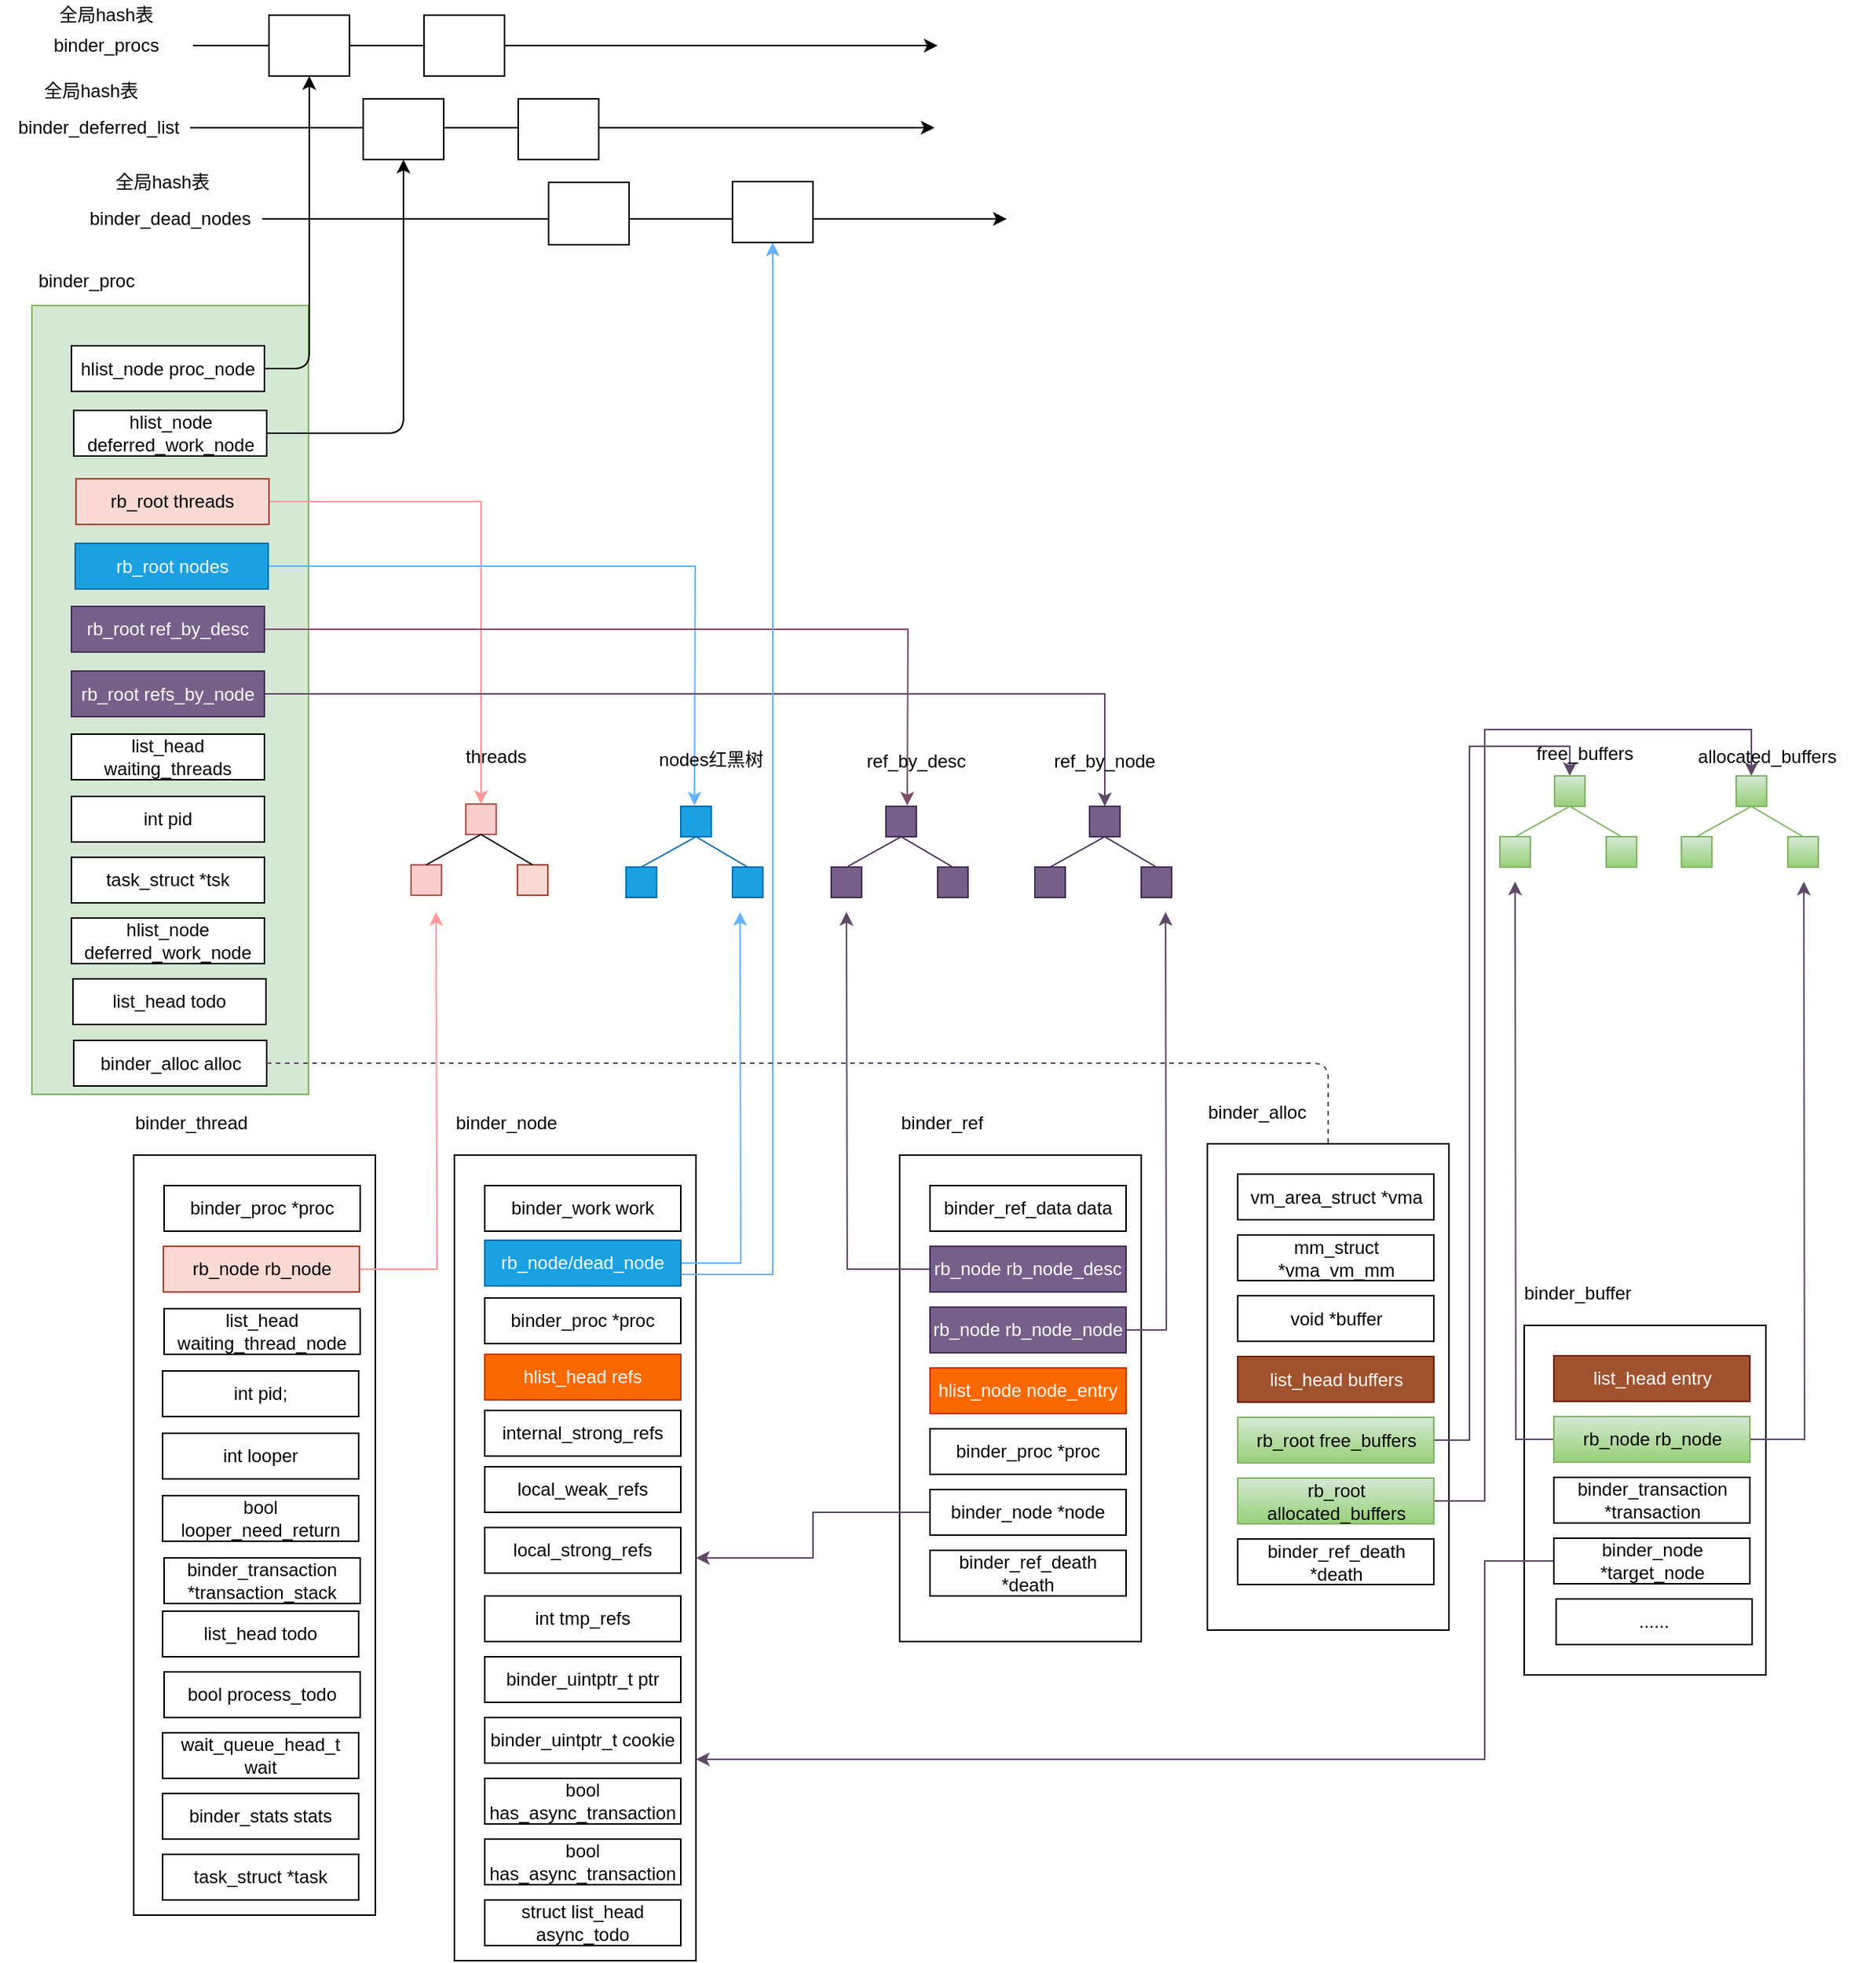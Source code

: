 <mxfile version="10.7.3" type="github"><diagram id="0mvb1aq5QAive0UTHRSd" name="Page-1"><mxGraphModel dx="1394" dy="764" grid="1" gridSize="10" guides="1" tooltips="1" connect="1" arrows="1" fold="1" page="1" pageScale="1" pageWidth="850" pageHeight="1100" math="0" shadow="0"><root><mxCell id="0"/><mxCell id="1" parent="0"/><mxCell id="q2-0XZ0ZvfbpEYOWV4pJ-1" value="&lt;table&gt;&lt;tbody&gt;&lt;tr&gt;&lt;td&gt;&lt;br&gt;&lt;/td&gt;&lt;/tr&gt;&lt;tr&gt;&lt;td&gt;&lt;br&gt;&lt;/td&gt;&lt;/tr&gt;&lt;tr&gt;&lt;td&gt;&lt;br&gt;&lt;/td&gt;&lt;/tr&gt;&lt;tr&gt;&lt;td&gt;&lt;br&gt;&lt;/td&gt;&lt;/tr&gt;&lt;tr&gt;&lt;td&gt;&lt;br&gt;&lt;/td&gt;&lt;/tr&gt;&lt;/tbody&gt;&lt;/table&gt;" style="rounded=0;whiteSpace=wrap;html=1;fillColor=#d5e8d4;strokeColor=#82b366;" vertex="1" parent="1"><mxGeometry x="44" y="211" width="182" height="519" as="geometry"/></mxCell><mxCell id="q2-0XZ0ZvfbpEYOWV4pJ-6" value="binder_procs" style="text;html=1;strokeColor=none;fillColor=none;align=center;verticalAlign=middle;whiteSpace=wrap;rounded=0;" vertex="1" parent="1"><mxGeometry x="73" y="30" width="40" height="20" as="geometry"/></mxCell><mxCell id="q2-0XZ0ZvfbpEYOWV4pJ-9" value="binder_proc&lt;br&gt;" style="text;html=1;strokeColor=none;fillColor=none;align=center;verticalAlign=middle;whiteSpace=wrap;rounded=0;" vertex="1" parent="1"><mxGeometry x="60" y="184.5" width="40" height="20" as="geometry"/></mxCell><mxCell id="q2-0XZ0ZvfbpEYOWV4pJ-81" style="edgeStyle=orthogonalEdgeStyle;rounded=0;orthogonalLoop=1;jettySize=auto;html=1;exitX=1;exitY=0.5;exitDx=0;exitDy=0;entryX=0.5;entryY=0;entryDx=0;entryDy=0;strokeColor=#FF9999;" edge="1" parent="1" source="q2-0XZ0ZvfbpEYOWV4pJ-14" target="q2-0XZ0ZvfbpEYOWV4pJ-33"><mxGeometry relative="1" as="geometry"/></mxCell><mxCell id="q2-0XZ0ZvfbpEYOWV4pJ-14" value="rb_root threads" style="rounded=0;whiteSpace=wrap;html=1;fillColor=#fad9d5;strokeColor=#ae4132;" vertex="1" parent="1"><mxGeometry x="73" y="325" width="127" height="30" as="geometry"/></mxCell><mxCell id="q2-0XZ0ZvfbpEYOWV4pJ-82" style="edgeStyle=orthogonalEdgeStyle;rounded=0;orthogonalLoop=1;jettySize=auto;html=1;exitX=1;exitY=0.5;exitDx=0;exitDy=0;fillColor=#cce5ff;strokeColor=#66B2FF;" edge="1" parent="1" source="q2-0XZ0ZvfbpEYOWV4pJ-15"><mxGeometry relative="1" as="geometry"><mxPoint x="480" y="540" as="targetPoint"/></mxGeometry></mxCell><mxCell id="q2-0XZ0ZvfbpEYOWV4pJ-15" value="rb_root nodes" style="rounded=0;whiteSpace=wrap;html=1;fillColor=#1ba1e2;strokeColor=#006EAF;fontColor=#ffffff;" vertex="1" parent="1"><mxGeometry x="72.5" y="367.5" width="127" height="30" as="geometry"/></mxCell><mxCell id="q2-0XZ0ZvfbpEYOWV4pJ-83" style="edgeStyle=orthogonalEdgeStyle;rounded=0;orthogonalLoop=1;jettySize=auto;html=1;exitX=1;exitY=0.5;exitDx=0;exitDy=0;strokeColor=#7A4E6A;" edge="1" parent="1" source="q2-0XZ0ZvfbpEYOWV4pJ-16"><mxGeometry relative="1" as="geometry"><mxPoint x="620" y="540" as="targetPoint"/></mxGeometry></mxCell><mxCell id="q2-0XZ0ZvfbpEYOWV4pJ-16" value="rb_root ref_by_desc" style="rounded=0;whiteSpace=wrap;html=1;fillColor=#76608a;strokeColor=#432D57;fontColor=#ffffff;" vertex="1" parent="1"><mxGeometry x="70" y="409" width="127" height="30" as="geometry"/></mxCell><mxCell id="q2-0XZ0ZvfbpEYOWV4pJ-84" style="edgeStyle=orthogonalEdgeStyle;rounded=0;orthogonalLoop=1;jettySize=auto;html=1;exitX=1;exitY=0.5;exitDx=0;exitDy=0;entryX=0.5;entryY=0;entryDx=0;entryDy=0;strokeColor=#5E4969;" edge="1" parent="1" source="q2-0XZ0ZvfbpEYOWV4pJ-17" target="q2-0XZ0ZvfbpEYOWV4pJ-58"><mxGeometry relative="1" as="geometry"/></mxCell><mxCell id="q2-0XZ0ZvfbpEYOWV4pJ-17" value="rb_root refs_by_node" style="rounded=0;whiteSpace=wrap;html=1;fillColor=#76608a;strokeColor=#432D57;fontColor=#ffffff;" vertex="1" parent="1"><mxGeometry x="70" y="451.5" width="127" height="30" as="geometry"/></mxCell><mxCell id="q2-0XZ0ZvfbpEYOWV4pJ-33" value="" style="whiteSpace=wrap;html=1;aspect=fixed;fillColor=#f8cecc;strokeColor=#b85450;" vertex="1" parent="1"><mxGeometry x="329.5" y="539" width="20" height="20" as="geometry"/></mxCell><mxCell id="q2-0XZ0ZvfbpEYOWV4pJ-34" value="" style="whiteSpace=wrap;html=1;aspect=fixed;fillColor=#f8cecc;strokeColor=#b85450;" vertex="1" parent="1"><mxGeometry x="293.5" y="579" width="20" height="20" as="geometry"/></mxCell><mxCell id="q2-0XZ0ZvfbpEYOWV4pJ-35" value="" style="whiteSpace=wrap;html=1;aspect=fixed;fillColor=#fad9d5;strokeColor=#ae4132;" vertex="1" parent="1"><mxGeometry x="363.5" y="579" width="20" height="20" as="geometry"/></mxCell><mxCell id="q2-0XZ0ZvfbpEYOWV4pJ-38" value="" style="endArrow=none;html=1;entryX=0.5;entryY=1;entryDx=0;entryDy=0;exitX=0.5;exitY=0;exitDx=0;exitDy=0;" edge="1" parent="1" source="q2-0XZ0ZvfbpEYOWV4pJ-34" target="q2-0XZ0ZvfbpEYOWV4pJ-33"><mxGeometry width="50" height="50" relative="1" as="geometry"><mxPoint x="313.5" y="589" as="sourcePoint"/><mxPoint x="329.5" y="559" as="targetPoint"/></mxGeometry></mxCell><mxCell id="q2-0XZ0ZvfbpEYOWV4pJ-39" value="" style="endArrow=none;html=1;exitX=0.5;exitY=0;exitDx=0;exitDy=0;entryX=0.5;entryY=1;entryDx=0;entryDy=0;" edge="1" parent="1" source="q2-0XZ0ZvfbpEYOWV4pJ-35" target="q2-0XZ0ZvfbpEYOWV4pJ-33"><mxGeometry width="50" height="50" relative="1" as="geometry"><mxPoint x="401.5" y="729" as="sourcePoint"/><mxPoint x="351.5" y="559" as="targetPoint"/></mxGeometry></mxCell><mxCell id="q2-0XZ0ZvfbpEYOWV4pJ-43" value="" style="whiteSpace=wrap;html=1;aspect=fixed;fillColor=#1ba1e2;strokeColor=#006EAF;fontColor=#ffffff;" vertex="1" parent="1"><mxGeometry x="471" y="540.5" width="20" height="20" as="geometry"/></mxCell><mxCell id="q2-0XZ0ZvfbpEYOWV4pJ-44" value="" style="whiteSpace=wrap;html=1;aspect=fixed;fillColor=#1ba1e2;strokeColor=#006EAF;fontColor=#ffffff;" vertex="1" parent="1"><mxGeometry x="435" y="580.5" width="20" height="20" as="geometry"/></mxCell><mxCell id="q2-0XZ0ZvfbpEYOWV4pJ-45" value="" style="whiteSpace=wrap;html=1;aspect=fixed;fillColor=#1ba1e2;strokeColor=#006EAF;fontColor=#ffffff;" vertex="1" parent="1"><mxGeometry x="505" y="580.5" width="20" height="20" as="geometry"/></mxCell><mxCell id="q2-0XZ0ZvfbpEYOWV4pJ-46" value="" style="endArrow=none;html=1;entryX=0.5;entryY=1;entryDx=0;entryDy=0;fillColor=#1ba1e2;strokeColor=#006EAF;exitX=0.5;exitY=0;exitDx=0;exitDy=0;" edge="1" parent="1" target="q2-0XZ0ZvfbpEYOWV4pJ-43" source="q2-0XZ0ZvfbpEYOWV4pJ-44"><mxGeometry width="50" height="50" relative="1" as="geometry"><mxPoint x="455" y="590.5" as="sourcePoint"/><mxPoint x="471" y="560.5" as="targetPoint"/></mxGeometry></mxCell><mxCell id="q2-0XZ0ZvfbpEYOWV4pJ-47" value="" style="endArrow=none;html=1;exitX=0.5;exitY=0;exitDx=0;exitDy=0;entryX=0.5;entryY=1;entryDx=0;entryDy=0;fillColor=#1ba1e2;strokeColor=#006EAF;" edge="1" parent="1" source="q2-0XZ0ZvfbpEYOWV4pJ-45" target="q2-0XZ0ZvfbpEYOWV4pJ-43"><mxGeometry width="50" height="50" relative="1" as="geometry"><mxPoint x="543" y="730.5" as="sourcePoint"/><mxPoint x="493" y="560.5" as="targetPoint"/></mxGeometry></mxCell><mxCell id="q2-0XZ0ZvfbpEYOWV4pJ-48" value="全局hash表" style="text;html=1;strokeColor=none;fillColor=none;align=center;verticalAlign=middle;whiteSpace=wrap;rounded=0;" vertex="1" parent="1"><mxGeometry x="33" y="10" width="120" height="20" as="geometry"/></mxCell><mxCell id="q2-0XZ0ZvfbpEYOWV4pJ-50" value="nodes红黑树" style="text;html=1;strokeColor=none;fillColor=none;align=center;verticalAlign=middle;whiteSpace=wrap;rounded=0;" vertex="1" parent="1"><mxGeometry x="420" y="500" width="142" height="20" as="geometry"/></mxCell><mxCell id="q2-0XZ0ZvfbpEYOWV4pJ-53" value="" style="whiteSpace=wrap;html=1;aspect=fixed;fillColor=#76608a;strokeColor=#432D57;fontColor=#ffffff;" vertex="1" parent="1"><mxGeometry x="606" y="540.5" width="20" height="20" as="geometry"/></mxCell><mxCell id="q2-0XZ0ZvfbpEYOWV4pJ-54" value="" style="whiteSpace=wrap;html=1;aspect=fixed;fillColor=#76608a;strokeColor=#432D57;fontColor=#ffffff;" vertex="1" parent="1"><mxGeometry x="570" y="580.5" width="20" height="20" as="geometry"/></mxCell><mxCell id="q2-0XZ0ZvfbpEYOWV4pJ-55" value="" style="whiteSpace=wrap;html=1;aspect=fixed;fillColor=#76608a;strokeColor=#432D57;fontColor=#ffffff;" vertex="1" parent="1"><mxGeometry x="640" y="580.5" width="20" height="20" as="geometry"/></mxCell><mxCell id="q2-0XZ0ZvfbpEYOWV4pJ-56" value="" style="endArrow=none;html=1;entryX=0.5;entryY=1;entryDx=0;entryDy=0;fillColor=#76608a;strokeColor=#432D57;" edge="1" parent="1" target="q2-0XZ0ZvfbpEYOWV4pJ-53"><mxGeometry width="50" height="50" relative="1" as="geometry"><mxPoint x="581" y="580" as="sourcePoint"/><mxPoint x="606" y="560.5" as="targetPoint"/></mxGeometry></mxCell><mxCell id="q2-0XZ0ZvfbpEYOWV4pJ-57" value="" style="endArrow=none;html=1;exitX=0.5;exitY=0;exitDx=0;exitDy=0;entryX=0.5;entryY=1;entryDx=0;entryDy=0;fillColor=#76608a;strokeColor=#432D57;" edge="1" parent="1" source="q2-0XZ0ZvfbpEYOWV4pJ-55" target="q2-0XZ0ZvfbpEYOWV4pJ-53"><mxGeometry width="50" height="50" relative="1" as="geometry"><mxPoint x="678" y="730.5" as="sourcePoint"/><mxPoint x="628" y="560.5" as="targetPoint"/></mxGeometry></mxCell><mxCell id="q2-0XZ0ZvfbpEYOWV4pJ-58" value="" style="whiteSpace=wrap;html=1;aspect=fixed;fillColor=#76608a;strokeColor=#432D57;fontColor=#ffffff;" vertex="1" parent="1"><mxGeometry x="740" y="540.5" width="20" height="20" as="geometry"/></mxCell><mxCell id="q2-0XZ0ZvfbpEYOWV4pJ-59" value="" style="whiteSpace=wrap;html=1;aspect=fixed;fillColor=#76608a;strokeColor=#432D57;fontColor=#ffffff;" vertex="1" parent="1"><mxGeometry x="704" y="580.5" width="20" height="20" as="geometry"/></mxCell><mxCell id="q2-0XZ0ZvfbpEYOWV4pJ-60" value="" style="whiteSpace=wrap;html=1;aspect=fixed;fillColor=#76608a;strokeColor=#432D57;fontColor=#ffffff;" vertex="1" parent="1"><mxGeometry x="774" y="580.5" width="20" height="20" as="geometry"/></mxCell><mxCell id="q2-0XZ0ZvfbpEYOWV4pJ-61" value="" style="endArrow=none;html=1;entryX=0.5;entryY=1;entryDx=0;entryDy=0;fillColor=#76608a;strokeColor=#432D57;exitX=0.5;exitY=0;exitDx=0;exitDy=0;" edge="1" parent="1" target="q2-0XZ0ZvfbpEYOWV4pJ-58" source="q2-0XZ0ZvfbpEYOWV4pJ-59"><mxGeometry width="50" height="50" relative="1" as="geometry"><mxPoint x="724" y="590.5" as="sourcePoint"/><mxPoint x="740" y="560.5" as="targetPoint"/></mxGeometry></mxCell><mxCell id="q2-0XZ0ZvfbpEYOWV4pJ-62" value="" style="endArrow=none;html=1;entryX=0.5;entryY=1;entryDx=0;entryDy=0;fillColor=#76608a;strokeColor=#432D57;" edge="1" parent="1" target="q2-0XZ0ZvfbpEYOWV4pJ-58"><mxGeometry width="50" height="50" relative="1" as="geometry"><mxPoint x="784" y="580.5" as="sourcePoint"/><mxPoint x="762" y="560.5" as="targetPoint"/></mxGeometry></mxCell><mxCell id="q2-0XZ0ZvfbpEYOWV4pJ-70" value="" style="endArrow=classic;html=1;" edge="1" parent="1"><mxGeometry width="50" height="50" relative="1" as="geometry"><mxPoint x="150" y="40" as="sourcePoint"/><mxPoint x="640" y="40" as="targetPoint"/></mxGeometry></mxCell><mxCell id="q2-0XZ0ZvfbpEYOWV4pJ-71" value="binder_deferred_list" style="text;html=1;" vertex="1" parent="1"><mxGeometry x="33" y="80" width="130" height="30" as="geometry"/></mxCell><mxCell id="q2-0XZ0ZvfbpEYOWV4pJ-72" value="全局hash表" style="text;html=1;strokeColor=none;fillColor=none;align=center;verticalAlign=middle;whiteSpace=wrap;rounded=0;" vertex="1" parent="1"><mxGeometry x="23" y="60" width="120" height="20" as="geometry"/></mxCell><mxCell id="q2-0XZ0ZvfbpEYOWV4pJ-75" value="" style="endArrow=classic;html=1;" edge="1" parent="1"><mxGeometry width="50" height="50" relative="1" as="geometry"><mxPoint x="148" y="94" as="sourcePoint"/><mxPoint x="638" y="94" as="targetPoint"/></mxGeometry></mxCell><mxCell id="q2-0XZ0ZvfbpEYOWV4pJ-68" value="" style="rounded=0;whiteSpace=wrap;html=1;" vertex="1" parent="1"><mxGeometry x="200" y="20" width="53" height="40" as="geometry"/></mxCell><mxCell id="q2-0XZ0ZvfbpEYOWV4pJ-69" value="" style="rounded=0;whiteSpace=wrap;html=1;" vertex="1" parent="1"><mxGeometry x="302" y="20" width="53" height="40" as="geometry"/></mxCell><mxCell id="q2-0XZ0ZvfbpEYOWV4pJ-73" value="" style="rounded=0;whiteSpace=wrap;html=1;" vertex="1" parent="1"><mxGeometry x="262" y="75" width="53" height="40" as="geometry"/></mxCell><mxCell id="q2-0XZ0ZvfbpEYOWV4pJ-74" value="" style="rounded=0;whiteSpace=wrap;html=1;" vertex="1" parent="1"><mxGeometry x="364" y="75" width="53" height="40" as="geometry"/></mxCell><mxCell id="q2-0XZ0ZvfbpEYOWV4pJ-76" value="hlist_node proc_node" style="rounded=0;whiteSpace=wrap;html=1;" vertex="1" parent="1"><mxGeometry x="70" y="237.5" width="127" height="30" as="geometry"/></mxCell><mxCell id="q2-0XZ0ZvfbpEYOWV4pJ-77" value="" style="endArrow=classic;html=1;exitX=1;exitY=0.5;exitDx=0;exitDy=0;edgeStyle=orthogonalEdgeStyle;" edge="1" parent="1" source="q2-0XZ0ZvfbpEYOWV4pJ-76" target="q2-0XZ0ZvfbpEYOWV4pJ-68"><mxGeometry width="50" height="50" relative="1" as="geometry"><mxPoint x="240" y="290" as="sourcePoint"/><mxPoint x="290" y="240" as="targetPoint"/></mxGeometry></mxCell><mxCell id="q2-0XZ0ZvfbpEYOWV4pJ-78" value="hlist_node deferred_work_node" style="rounded=0;whiteSpace=wrap;html=1;" vertex="1" parent="1"><mxGeometry x="71.5" y="280" width="127" height="30" as="geometry"/></mxCell><mxCell id="q2-0XZ0ZvfbpEYOWV4pJ-79" value="" style="endArrow=classic;html=1;exitX=1;exitY=0.5;exitDx=0;exitDy=0;entryX=0.5;entryY=1;entryDx=0;entryDy=0;edgeStyle=orthogonalEdgeStyle;" edge="1" parent="1" source="q2-0XZ0ZvfbpEYOWV4pJ-78" target="q2-0XZ0ZvfbpEYOWV4pJ-73"><mxGeometry width="50" height="50" relative="1" as="geometry"><mxPoint x="230" y="330" as="sourcePoint"/><mxPoint x="280" y="280" as="targetPoint"/></mxGeometry></mxCell><mxCell id="q2-0XZ0ZvfbpEYOWV4pJ-85" value="" style="rounded=0;whiteSpace=wrap;html=1;" vertex="1" parent="1"><mxGeometry x="111" y="770" width="159" height="500" as="geometry"/></mxCell><mxCell id="q2-0XZ0ZvfbpEYOWV4pJ-87" value="binder_proc *proc" style="rounded=0;whiteSpace=wrap;html=1;" vertex="1" parent="1"><mxGeometry x="131" y="790" width="129" height="30" as="geometry"/></mxCell><mxCell id="q2-0XZ0ZvfbpEYOWV4pJ-88" value="binder_thread" style="text;html=1;" vertex="1" parent="1"><mxGeometry x="109.5" y="735" width="100" height="30" as="geometry"/></mxCell><mxCell id="q2-0XZ0ZvfbpEYOWV4pJ-92" style="edgeStyle=orthogonalEdgeStyle;rounded=0;orthogonalLoop=1;jettySize=auto;html=1;exitX=1;exitY=0.5;exitDx=0;exitDy=0;strokeColor=#FF9999;" edge="1" parent="1" source="q2-0XZ0ZvfbpEYOWV4pJ-89"><mxGeometry relative="1" as="geometry"><mxPoint x="310" y="610" as="targetPoint"/></mxGeometry></mxCell><mxCell id="q2-0XZ0ZvfbpEYOWV4pJ-89" value="rb_node rb_node" style="rounded=0;whiteSpace=wrap;html=1;fillColor=#fad9d5;strokeColor=#ae4132;" vertex="1" parent="1"><mxGeometry x="130.5" y="830" width="129" height="30" as="geometry"/></mxCell><mxCell id="q2-0XZ0ZvfbpEYOWV4pJ-91" value="threads" style="text;html=1;strokeColor=none;fillColor=none;align=center;verticalAlign=middle;whiteSpace=wrap;rounded=0;" vertex="1" parent="1"><mxGeometry x="274" y="496" width="151" height="24" as="geometry"/></mxCell><mxCell id="q2-0XZ0ZvfbpEYOWV4pJ-93" value="ref_by_desc" style="text;html=1;strokeColor=none;fillColor=none;align=center;verticalAlign=middle;whiteSpace=wrap;rounded=0;" vertex="1" parent="1"><mxGeometry x="555" y="500.5" width="142" height="20" as="geometry"/></mxCell><mxCell id="q2-0XZ0ZvfbpEYOWV4pJ-94" value="ref_by_node" style="text;html=1;strokeColor=none;fillColor=none;align=center;verticalAlign=middle;whiteSpace=wrap;rounded=0;" vertex="1" parent="1"><mxGeometry x="679" y="500.5" width="142" height="20" as="geometry"/></mxCell><mxCell id="q2-0XZ0ZvfbpEYOWV4pJ-95" value="" style="rounded=0;whiteSpace=wrap;html=1;" vertex="1" parent="1"><mxGeometry x="322" y="770" width="159" height="530" as="geometry"/></mxCell><mxCell id="q2-0XZ0ZvfbpEYOWV4pJ-96" value="binder_work work" style="rounded=0;whiteSpace=wrap;html=1;" vertex="1" parent="1"><mxGeometry x="342" y="790" width="129" height="30" as="geometry"/></mxCell><mxCell id="q2-0XZ0ZvfbpEYOWV4pJ-97" value="binder_node" style="text;html=1;" vertex="1" parent="1"><mxGeometry x="320.5" y="735" width="100" height="30" as="geometry"/></mxCell><mxCell id="q2-0XZ0ZvfbpEYOWV4pJ-99" style="edgeStyle=orthogonalEdgeStyle;rounded=0;orthogonalLoop=1;jettySize=auto;html=1;exitX=1;exitY=0.5;exitDx=0;exitDy=0;strokeColor=#66B2FF;fillColor=#cce5ff;" edge="1" parent="1" source="q2-0XZ0ZvfbpEYOWV4pJ-98"><mxGeometry relative="1" as="geometry"><mxPoint x="510" y="610" as="targetPoint"/></mxGeometry></mxCell><mxCell id="q2-0XZ0ZvfbpEYOWV4pJ-106" style="edgeStyle=orthogonalEdgeStyle;rounded=0;orthogonalLoop=1;jettySize=auto;html=1;exitX=1;exitY=0.75;exitDx=0;exitDy=0;entryX=0.5;entryY=1;entryDx=0;entryDy=0;strokeColor=#66B2FF;" edge="1" parent="1" source="q2-0XZ0ZvfbpEYOWV4pJ-98" target="q2-0XZ0ZvfbpEYOWV4pJ-105"><mxGeometry relative="1" as="geometry"/></mxCell><mxCell id="q2-0XZ0ZvfbpEYOWV4pJ-98" value="rb_node/dead_node" style="rounded=0;whiteSpace=wrap;html=1;fillColor=#1ba1e2;strokeColor=#006EAF;fontColor=#ffffff;" vertex="1" parent="1"><mxGeometry x="342" y="826" width="129" height="30" as="geometry"/></mxCell><mxCell id="q2-0XZ0ZvfbpEYOWV4pJ-100" value="binder_proc *proc" style="rounded=0;whiteSpace=wrap;html=1;" vertex="1" parent="1"><mxGeometry x="342" y="864" width="129" height="30" as="geometry"/></mxCell><mxCell id="q2-0XZ0ZvfbpEYOWV4pJ-101" value="binder_dead_nodes" style="text;html=1;" vertex="1" parent="1"><mxGeometry x="80" y="139.5" width="130" height="30" as="geometry"/></mxCell><mxCell id="q2-0XZ0ZvfbpEYOWV4pJ-102" value="全局hash表" style="text;html=1;strokeColor=none;fillColor=none;align=center;verticalAlign=middle;whiteSpace=wrap;rounded=0;" vertex="1" parent="1"><mxGeometry x="70" y="119.5" width="120" height="20" as="geometry"/></mxCell><mxCell id="q2-0XZ0ZvfbpEYOWV4pJ-103" value="" style="endArrow=classic;html=1;" edge="1" parent="1"><mxGeometry width="50" height="50" relative="1" as="geometry"><mxPoint x="195.5" y="154" as="sourcePoint"/><mxPoint x="685.5" y="154" as="targetPoint"/></mxGeometry></mxCell><mxCell id="q2-0XZ0ZvfbpEYOWV4pJ-104" value="" style="rounded=0;whiteSpace=wrap;html=1;" vertex="1" parent="1"><mxGeometry x="384" y="130" width="53" height="41" as="geometry"/></mxCell><mxCell id="q2-0XZ0ZvfbpEYOWV4pJ-105" value="" style="rounded=0;whiteSpace=wrap;html=1;" vertex="1" parent="1"><mxGeometry x="505" y="129.5" width="53" height="40" as="geometry"/></mxCell><mxCell id="q2-0XZ0ZvfbpEYOWV4pJ-107" value="" style="rounded=0;whiteSpace=wrap;html=1;" vertex="1" parent="1"><mxGeometry x="615" y="770" width="159" height="320" as="geometry"/></mxCell><mxCell id="q2-0XZ0ZvfbpEYOWV4pJ-108" value="binder_ref_data data" style="rounded=0;whiteSpace=wrap;html=1;" vertex="1" parent="1"><mxGeometry x="635" y="790" width="129" height="30" as="geometry"/></mxCell><mxCell id="q2-0XZ0ZvfbpEYOWV4pJ-109" value="binder_ref" style="text;html=1;" vertex="1" parent="1"><mxGeometry x="613.5" y="735" width="100" height="30" as="geometry"/></mxCell><mxCell id="q2-0XZ0ZvfbpEYOWV4pJ-112" style="edgeStyle=orthogonalEdgeStyle;rounded=0;orthogonalLoop=1;jettySize=auto;html=1;exitX=0;exitY=0.5;exitDx=0;exitDy=0;strokeColor=#5E4969;" edge="1" parent="1" source="q2-0XZ0ZvfbpEYOWV4pJ-110"><mxGeometry relative="1" as="geometry"><mxPoint x="580" y="610" as="targetPoint"/></mxGeometry></mxCell><mxCell id="q2-0XZ0ZvfbpEYOWV4pJ-110" value="rb_node rb_node_desc" style="rounded=0;whiteSpace=wrap;html=1;fillColor=#76608a;strokeColor=#432D57;fontColor=#ffffff;" vertex="1" parent="1"><mxGeometry x="635" y="830" width="129" height="30" as="geometry"/></mxCell><mxCell id="q2-0XZ0ZvfbpEYOWV4pJ-113" style="edgeStyle=orthogonalEdgeStyle;rounded=0;orthogonalLoop=1;jettySize=auto;html=1;exitX=1;exitY=0.5;exitDx=0;exitDy=0;strokeColor=#5E4969;" edge="1" parent="1" source="q2-0XZ0ZvfbpEYOWV4pJ-111"><mxGeometry relative="1" as="geometry"><mxPoint x="790" y="610" as="targetPoint"/></mxGeometry></mxCell><mxCell id="q2-0XZ0ZvfbpEYOWV4pJ-111" value="rb_node rb_node_node" style="rounded=0;whiteSpace=wrap;html=1;fillColor=#76608a;strokeColor=#432D57;fontColor=#ffffff;" vertex="1" parent="1"><mxGeometry x="635" y="870" width="129" height="30" as="geometry"/></mxCell><mxCell id="q2-0XZ0ZvfbpEYOWV4pJ-114" value="hlist_node node_entry" style="rounded=0;whiteSpace=wrap;html=1;fillColor=#fa6800;strokeColor=#C73500;fontColor=#ffffff;" vertex="1" parent="1"><mxGeometry x="635" y="910" width="129" height="30" as="geometry"/></mxCell><mxCell id="q2-0XZ0ZvfbpEYOWV4pJ-115" value="binder_proc *proc" style="rounded=0;whiteSpace=wrap;html=1;" vertex="1" parent="1"><mxGeometry x="635" y="950" width="129" height="30" as="geometry"/></mxCell><mxCell id="q2-0XZ0ZvfbpEYOWV4pJ-180" style="edgeStyle=orthogonalEdgeStyle;rounded=0;orthogonalLoop=1;jettySize=auto;html=1;exitX=0;exitY=0.5;exitDx=0;exitDy=0;strokeColor=#5E4969;" edge="1" parent="1" source="q2-0XZ0ZvfbpEYOWV4pJ-116" target="q2-0XZ0ZvfbpEYOWV4pJ-95"><mxGeometry relative="1" as="geometry"/></mxCell><mxCell id="q2-0XZ0ZvfbpEYOWV4pJ-116" value="binder_node *node" style="rounded=0;whiteSpace=wrap;html=1;" vertex="1" parent="1"><mxGeometry x="635" y="990" width="129" height="30" as="geometry"/></mxCell><mxCell id="q2-0XZ0ZvfbpEYOWV4pJ-117" value="binder_ref_death *death" style="rounded=0;whiteSpace=wrap;html=1;" vertex="1" parent="1"><mxGeometry x="635" y="1030" width="129" height="30" as="geometry"/></mxCell><mxCell id="q2-0XZ0ZvfbpEYOWV4pJ-118" value="hlist_head refs" style="rounded=0;whiteSpace=wrap;html=1;fillColor=#fa6800;strokeColor=#C73500;fontColor=#ffffff;" vertex="1" parent="1"><mxGeometry x="342" y="901" width="129" height="30" as="geometry"/></mxCell><mxCell id="q2-0XZ0ZvfbpEYOWV4pJ-119" value="internal_strong_refs" style="rounded=0;whiteSpace=wrap;html=1;" vertex="1" parent="1"><mxGeometry x="342" y="938" width="129" height="30" as="geometry"/></mxCell><mxCell id="q2-0XZ0ZvfbpEYOWV4pJ-120" value="local_weak_refs" style="rounded=0;whiteSpace=wrap;html=1;" vertex="1" parent="1"><mxGeometry x="342" y="975" width="129" height="30" as="geometry"/></mxCell><mxCell id="q2-0XZ0ZvfbpEYOWV4pJ-121" value="local_strong_refs" style="rounded=0;whiteSpace=wrap;html=1;" vertex="1" parent="1"><mxGeometry x="342" y="1015" width="129" height="30" as="geometry"/></mxCell><mxCell id="q2-0XZ0ZvfbpEYOWV4pJ-122" value="int tmp_refs" style="rounded=0;whiteSpace=wrap;html=1;" vertex="1" parent="1"><mxGeometry x="342" y="1060" width="129" height="30" as="geometry"/></mxCell><mxCell id="q2-0XZ0ZvfbpEYOWV4pJ-123" value="binder_uintptr_t ptr" style="rounded=0;whiteSpace=wrap;html=1;" vertex="1" parent="1"><mxGeometry x="342" y="1100" width="129" height="30" as="geometry"/></mxCell><mxCell id="q2-0XZ0ZvfbpEYOWV4pJ-124" value="binder_uintptr_t cookie" style="rounded=0;whiteSpace=wrap;html=1;" vertex="1" parent="1"><mxGeometry x="342" y="1140" width="129" height="30" as="geometry"/></mxCell><mxCell id="q2-0XZ0ZvfbpEYOWV4pJ-125" value="bool has_async_transaction" style="rounded=0;whiteSpace=wrap;html=1;" vertex="1" parent="1"><mxGeometry x="342" y="1220" width="129" height="30" as="geometry"/></mxCell><mxCell id="q2-0XZ0ZvfbpEYOWV4pJ-126" value="struct list_head async_todo" style="rounded=0;whiteSpace=wrap;html=1;" vertex="1" parent="1"><mxGeometry x="342" y="1260" width="129" height="30" as="geometry"/></mxCell><mxCell id="q2-0XZ0ZvfbpEYOWV4pJ-127" value="bool has_async_transaction" style="rounded=0;whiteSpace=wrap;html=1;" vertex="1" parent="1"><mxGeometry x="342" y="1180" width="129" height="30" as="geometry"/></mxCell><mxCell id="q2-0XZ0ZvfbpEYOWV4pJ-128" value="list_head waiting_thread_node" style="rounded=0;whiteSpace=wrap;html=1;" vertex="1" parent="1"><mxGeometry x="131" y="871" width="129" height="30" as="geometry"/></mxCell><mxCell id="q2-0XZ0ZvfbpEYOWV4pJ-129" value="int pid;" style="rounded=0;whiteSpace=wrap;html=1;" vertex="1" parent="1"><mxGeometry x="130" y="912" width="129" height="30" as="geometry"/></mxCell><mxCell id="q2-0XZ0ZvfbpEYOWV4pJ-130" value="int looper" style="rounded=0;whiteSpace=wrap;html=1;" vertex="1" parent="1"><mxGeometry x="130" y="953" width="129" height="30" as="geometry"/></mxCell><mxCell id="q2-0XZ0ZvfbpEYOWV4pJ-131" value="bool looper_need_return" style="rounded=0;whiteSpace=wrap;html=1;" vertex="1" parent="1"><mxGeometry x="130" y="994" width="129" height="30" as="geometry"/></mxCell><mxCell id="q2-0XZ0ZvfbpEYOWV4pJ-132" value="binder_transaction *transaction_stack" style="rounded=0;whiteSpace=wrap;html=1;" vertex="1" parent="1"><mxGeometry x="131" y="1035" width="129" height="30" as="geometry"/></mxCell><mxCell id="q2-0XZ0ZvfbpEYOWV4pJ-133" value="list_head todo" style="rounded=0;whiteSpace=wrap;html=1;" vertex="1" parent="1"><mxGeometry x="130" y="1070" width="129" height="30" as="geometry"/></mxCell><mxCell id="q2-0XZ0ZvfbpEYOWV4pJ-134" value="bool process_todo" style="rounded=0;whiteSpace=wrap;html=1;" vertex="1" parent="1"><mxGeometry x="131" y="1110" width="129" height="30" as="geometry"/></mxCell><mxCell id="q2-0XZ0ZvfbpEYOWV4pJ-135" value="wait_queue_head_t wait" style="rounded=0;whiteSpace=wrap;html=1;" vertex="1" parent="1"><mxGeometry x="130" y="1150" width="129" height="30" as="geometry"/></mxCell><mxCell id="q2-0XZ0ZvfbpEYOWV4pJ-136" value="binder_stats stats" style="rounded=0;whiteSpace=wrap;html=1;" vertex="1" parent="1"><mxGeometry x="130" y="1190" width="129" height="30" as="geometry"/></mxCell><mxCell id="q2-0XZ0ZvfbpEYOWV4pJ-137" value="task_struct *task" style="rounded=0;whiteSpace=wrap;html=1;" vertex="1" parent="1"><mxGeometry x="130" y="1230" width="129" height="30" as="geometry"/></mxCell><mxCell id="q2-0XZ0ZvfbpEYOWV4pJ-138" value="list_head waiting_threads" style="rounded=0;whiteSpace=wrap;html=1;" vertex="1" parent="1"><mxGeometry x="70" y="493" width="127" height="30" as="geometry"/></mxCell><mxCell id="q2-0XZ0ZvfbpEYOWV4pJ-139" value="int pid" style="rounded=0;whiteSpace=wrap;html=1;" vertex="1" parent="1"><mxGeometry x="70" y="534" width="127" height="30" as="geometry"/></mxCell><mxCell id="q2-0XZ0ZvfbpEYOWV4pJ-140" value="task_struct *tsk" style="rounded=0;whiteSpace=wrap;html=1;" vertex="1" parent="1"><mxGeometry x="70" y="574" width="127" height="30" as="geometry"/></mxCell><mxCell id="q2-0XZ0ZvfbpEYOWV4pJ-141" value="hlist_node deferred_work_node" style="rounded=0;whiteSpace=wrap;html=1;" vertex="1" parent="1"><mxGeometry x="70" y="614" width="127" height="30" as="geometry"/></mxCell><mxCell id="q2-0XZ0ZvfbpEYOWV4pJ-142" value="list_head todo" style="rounded=0;whiteSpace=wrap;html=1;" vertex="1" parent="1"><mxGeometry x="71" y="654" width="127" height="30" as="geometry"/></mxCell><mxCell id="q2-0XZ0ZvfbpEYOWV4pJ-143" value="binder_alloc alloc" style="rounded=0;whiteSpace=wrap;html=1;" vertex="1" parent="1"><mxGeometry x="71.5" y="694.5" width="127" height="30" as="geometry"/></mxCell><mxCell id="q2-0XZ0ZvfbpEYOWV4pJ-144" value="" style="rounded=0;whiteSpace=wrap;html=1;" vertex="1" parent="1"><mxGeometry x="817.5" y="762.5" width="159" height="320" as="geometry"/></mxCell><mxCell id="q2-0XZ0ZvfbpEYOWV4pJ-145" value="vm_area_struct *vma" style="rounded=0;whiteSpace=wrap;html=1;" vertex="1" parent="1"><mxGeometry x="837.5" y="782.5" width="129" height="30" as="geometry"/></mxCell><mxCell id="q2-0XZ0ZvfbpEYOWV4pJ-146" value="binder_alloc" style="text;html=1;" vertex="1" parent="1"><mxGeometry x="816" y="727.5" width="100" height="30" as="geometry"/></mxCell><mxCell id="q2-0XZ0ZvfbpEYOWV4pJ-147" value="mm_struct *vma_vm_mm" style="rounded=0;whiteSpace=wrap;html=1;" vertex="1" parent="1"><mxGeometry x="837.5" y="822.5" width="129" height="30" as="geometry"/></mxCell><mxCell id="q2-0XZ0ZvfbpEYOWV4pJ-148" value="void *buffer" style="rounded=0;whiteSpace=wrap;html=1;" vertex="1" parent="1"><mxGeometry x="837.5" y="862.5" width="129" height="30" as="geometry"/></mxCell><mxCell id="q2-0XZ0ZvfbpEYOWV4pJ-149" value="list_head buffers" style="rounded=0;whiteSpace=wrap;html=1;fillColor=#a0522d;strokeColor=#6D1F00;fontColor=#ffffff;" vertex="1" parent="1"><mxGeometry x="837.5" y="902.5" width="129" height="30" as="geometry"/></mxCell><mxCell id="q2-0XZ0ZvfbpEYOWV4pJ-169" style="edgeStyle=orthogonalEdgeStyle;rounded=0;orthogonalLoop=1;jettySize=auto;html=1;exitX=1;exitY=0.5;exitDx=0;exitDy=0;entryX=0.5;entryY=0;entryDx=0;entryDy=0;strokeColor=#5E4969;" edge="1" parent="1" source="q2-0XZ0ZvfbpEYOWV4pJ-150" target="q2-0XZ0ZvfbpEYOWV4pJ-164"><mxGeometry relative="1" as="geometry"><Array as="points"><mxPoint x="990" y="958"/><mxPoint x="990" y="501"/><mxPoint x="1056" y="501"/></Array></mxGeometry></mxCell><mxCell id="q2-0XZ0ZvfbpEYOWV4pJ-150" value="rb_root free_buffers" style="rounded=0;whiteSpace=wrap;html=1;fillColor=#d5e8d4;strokeColor=#82b366;gradientColor=#97d077;" vertex="1" parent="1"><mxGeometry x="837.5" y="942.5" width="129" height="30" as="geometry"/></mxCell><mxCell id="q2-0XZ0ZvfbpEYOWV4pJ-175" style="edgeStyle=orthogonalEdgeStyle;rounded=0;orthogonalLoop=1;jettySize=auto;html=1;exitX=1;exitY=0.5;exitDx=0;exitDy=0;entryX=0.5;entryY=0;entryDx=0;entryDy=0;strokeColor=#5E4969;" edge="1" parent="1" source="q2-0XZ0ZvfbpEYOWV4pJ-151" target="q2-0XZ0ZvfbpEYOWV4pJ-170"><mxGeometry relative="1" as="geometry"><Array as="points"><mxPoint x="1000" y="998"/><mxPoint x="1000" y="490"/><mxPoint x="1176" y="490"/></Array></mxGeometry></mxCell><mxCell id="q2-0XZ0ZvfbpEYOWV4pJ-151" value="rb_root allocated_buffers" style="rounded=0;whiteSpace=wrap;html=1;gradientColor=#97d077;fillColor=#d5e8d4;strokeColor=#82b366;" vertex="1" parent="1"><mxGeometry x="837.5" y="982.5" width="129" height="30" as="geometry"/></mxCell><mxCell id="q2-0XZ0ZvfbpEYOWV4pJ-152" value="binder_ref_death *death" style="rounded=0;whiteSpace=wrap;html=1;" vertex="1" parent="1"><mxGeometry x="837.5" y="1022.5" width="129" height="30" as="geometry"/></mxCell><mxCell id="q2-0XZ0ZvfbpEYOWV4pJ-153" value="" style="rounded=0;whiteSpace=wrap;html=1;" vertex="1" parent="1"><mxGeometry x="1026" y="882" width="159" height="230" as="geometry"/></mxCell><mxCell id="q2-0XZ0ZvfbpEYOWV4pJ-154" value="list_head entry" style="rounded=0;whiteSpace=wrap;html=1;fillColor=#a0522d;strokeColor=#6D1F00;fontColor=#ffffff;" vertex="1" parent="1"><mxGeometry x="1045.5" y="902" width="129" height="30" as="geometry"/></mxCell><mxCell id="q2-0XZ0ZvfbpEYOWV4pJ-155" value="binder_buffer" style="text;html=1;" vertex="1" parent="1"><mxGeometry x="1024" y="847" width="100" height="30" as="geometry"/></mxCell><mxCell id="q2-0XZ0ZvfbpEYOWV4pJ-176" style="edgeStyle=orthogonalEdgeStyle;rounded=0;orthogonalLoop=1;jettySize=auto;html=1;exitX=0;exitY=0.5;exitDx=0;exitDy=0;strokeColor=#5E4969;" edge="1" parent="1" source="q2-0XZ0ZvfbpEYOWV4pJ-156"><mxGeometry relative="1" as="geometry"><mxPoint x="1020" y="590" as="targetPoint"/></mxGeometry></mxCell><mxCell id="q2-0XZ0ZvfbpEYOWV4pJ-177" style="edgeStyle=orthogonalEdgeStyle;rounded=0;orthogonalLoop=1;jettySize=auto;html=1;exitX=1;exitY=0.5;exitDx=0;exitDy=0;strokeColor=#5E4969;" edge="1" parent="1" source="q2-0XZ0ZvfbpEYOWV4pJ-156"><mxGeometry relative="1" as="geometry"><mxPoint x="1210" y="590" as="targetPoint"/></mxGeometry></mxCell><mxCell id="q2-0XZ0ZvfbpEYOWV4pJ-156" value="rb_node rb_node" style="rounded=0;whiteSpace=wrap;html=1;gradientColor=#97d077;fillColor=#d5e8d4;strokeColor=#82b366;" vertex="1" parent="1"><mxGeometry x="1045.5" y="942" width="129" height="30" as="geometry"/></mxCell><mxCell id="q2-0XZ0ZvfbpEYOWV4pJ-157" value="binder_transaction *transaction" style="rounded=0;whiteSpace=wrap;html=1;" vertex="1" parent="1"><mxGeometry x="1045.5" y="982" width="129" height="30" as="geometry"/></mxCell><mxCell id="q2-0XZ0ZvfbpEYOWV4pJ-181" style="edgeStyle=orthogonalEdgeStyle;rounded=0;orthogonalLoop=1;jettySize=auto;html=1;exitX=0;exitY=0.5;exitDx=0;exitDy=0;entryX=1;entryY=0.75;entryDx=0;entryDy=0;strokeColor=#5E4969;" edge="1" parent="1" source="q2-0XZ0ZvfbpEYOWV4pJ-158" target="q2-0XZ0ZvfbpEYOWV4pJ-95"><mxGeometry relative="1" as="geometry"><Array as="points"><mxPoint x="1000" y="1037"/><mxPoint x="1000" y="1168"/></Array></mxGeometry></mxCell><mxCell id="q2-0XZ0ZvfbpEYOWV4pJ-158" value="binder_node *target_node" style="rounded=0;whiteSpace=wrap;html=1;" vertex="1" parent="1"><mxGeometry x="1045.5" y="1022" width="129" height="30" as="geometry"/></mxCell><mxCell id="q2-0XZ0ZvfbpEYOWV4pJ-161" value="......" style="rounded=0;whiteSpace=wrap;html=1;" vertex="1" parent="1"><mxGeometry x="1047" y="1062" width="129" height="30" as="geometry"/></mxCell><mxCell id="q2-0XZ0ZvfbpEYOWV4pJ-163" value="" style="endArrow=none;dashed=1;html=1;strokeColor=#5E4969;exitX=1;exitY=0.5;exitDx=0;exitDy=0;edgeStyle=orthogonalEdgeStyle;" edge="1" parent="1" source="q2-0XZ0ZvfbpEYOWV4pJ-143" target="q2-0XZ0ZvfbpEYOWV4pJ-144"><mxGeometry width="50" height="50" relative="1" as="geometry"><mxPoint x="390.5" y="704" as="sourcePoint"/><mxPoint x="850" y="710" as="targetPoint"/></mxGeometry></mxCell><mxCell id="q2-0XZ0ZvfbpEYOWV4pJ-164" value="" style="whiteSpace=wrap;html=1;aspect=fixed;fillColor=#d5e8d4;strokeColor=#82b366;gradientColor=#97d077;" vertex="1" parent="1"><mxGeometry x="1046" y="520.5" width="20" height="20" as="geometry"/></mxCell><mxCell id="q2-0XZ0ZvfbpEYOWV4pJ-165" value="" style="whiteSpace=wrap;html=1;aspect=fixed;fillColor=#d5e8d4;strokeColor=#82b366;gradientColor=#97d077;" vertex="1" parent="1"><mxGeometry x="1010" y="560.5" width="20" height="20" as="geometry"/></mxCell><mxCell id="q2-0XZ0ZvfbpEYOWV4pJ-166" value="" style="whiteSpace=wrap;html=1;aspect=fixed;fillColor=#d5e8d4;strokeColor=#82b366;gradientColor=#97d077;" vertex="1" parent="1"><mxGeometry x="1080" y="560.5" width="20" height="20" as="geometry"/></mxCell><mxCell id="q2-0XZ0ZvfbpEYOWV4pJ-167" value="" style="endArrow=none;html=1;entryX=0.5;entryY=1;entryDx=0;entryDy=0;fillColor=#d5e8d4;strokeColor=#82b366;exitX=0.5;exitY=0;exitDx=0;exitDy=0;gradientColor=#97d077;" edge="1" parent="1" source="q2-0XZ0ZvfbpEYOWV4pJ-165" target="q2-0XZ0ZvfbpEYOWV4pJ-164"><mxGeometry width="50" height="50" relative="1" as="geometry"><mxPoint x="1030" y="570.5" as="sourcePoint"/><mxPoint x="1046" y="540.5" as="targetPoint"/></mxGeometry></mxCell><mxCell id="q2-0XZ0ZvfbpEYOWV4pJ-168" value="" style="endArrow=none;html=1;entryX=0.5;entryY=1;entryDx=0;entryDy=0;fillColor=#d5e8d4;strokeColor=#82b366;gradientColor=#97d077;" edge="1" parent="1" target="q2-0XZ0ZvfbpEYOWV4pJ-164"><mxGeometry width="50" height="50" relative="1" as="geometry"><mxPoint x="1090" y="560.5" as="sourcePoint"/><mxPoint x="1068" y="540.5" as="targetPoint"/></mxGeometry></mxCell><mxCell id="q2-0XZ0ZvfbpEYOWV4pJ-170" value="" style="whiteSpace=wrap;html=1;aspect=fixed;fillColor=#d5e8d4;strokeColor=#82b366;gradientColor=#97d077;" vertex="1" parent="1"><mxGeometry x="1165.5" y="520.5" width="20" height="20" as="geometry"/></mxCell><mxCell id="q2-0XZ0ZvfbpEYOWV4pJ-171" value="" style="whiteSpace=wrap;html=1;aspect=fixed;fillColor=#d5e8d4;strokeColor=#82b366;gradientColor=#97d077;" vertex="1" parent="1"><mxGeometry x="1129.5" y="560.5" width="20" height="20" as="geometry"/></mxCell><mxCell id="q2-0XZ0ZvfbpEYOWV4pJ-172" value="" style="whiteSpace=wrap;html=1;aspect=fixed;fillColor=#d5e8d4;strokeColor=#82b366;gradientColor=#97d077;" vertex="1" parent="1"><mxGeometry x="1199.5" y="560.5" width="20" height="20" as="geometry"/></mxCell><mxCell id="q2-0XZ0ZvfbpEYOWV4pJ-173" value="" style="endArrow=none;html=1;entryX=0.5;entryY=1;entryDx=0;entryDy=0;fillColor=#d5e8d4;strokeColor=#82b366;exitX=0.5;exitY=0;exitDx=0;exitDy=0;gradientColor=#97d077;" edge="1" parent="1" source="q2-0XZ0ZvfbpEYOWV4pJ-171" target="q2-0XZ0ZvfbpEYOWV4pJ-170"><mxGeometry width="50" height="50" relative="1" as="geometry"><mxPoint x="1149.5" y="570.5" as="sourcePoint"/><mxPoint x="1165.5" y="540.5" as="targetPoint"/></mxGeometry></mxCell><mxCell id="q2-0XZ0ZvfbpEYOWV4pJ-174" value="" style="endArrow=none;html=1;entryX=0.5;entryY=1;entryDx=0;entryDy=0;fillColor=#d5e8d4;strokeColor=#82b366;gradientColor=#97d077;" edge="1" parent="1" target="q2-0XZ0ZvfbpEYOWV4pJ-170"><mxGeometry width="50" height="50" relative="1" as="geometry"><mxPoint x="1209.5" y="560.5" as="sourcePoint"/><mxPoint x="1187.5" y="540.5" as="targetPoint"/></mxGeometry></mxCell><mxCell id="q2-0XZ0ZvfbpEYOWV4pJ-178" value="free_buffers" style="text;html=1;strokeColor=none;fillColor=none;align=center;verticalAlign=middle;whiteSpace=wrap;rounded=0;" vertex="1" parent="1"><mxGeometry x="995" y="496" width="142" height="20" as="geometry"/></mxCell><mxCell id="q2-0XZ0ZvfbpEYOWV4pJ-179" value="allocated_buffers" style="text;html=1;strokeColor=none;fillColor=none;align=center;verticalAlign=middle;whiteSpace=wrap;rounded=0;" vertex="1" parent="1"><mxGeometry x="1114.5" y="498" width="142" height="20" as="geometry"/></mxCell></root></mxGraphModel></diagram></mxfile>